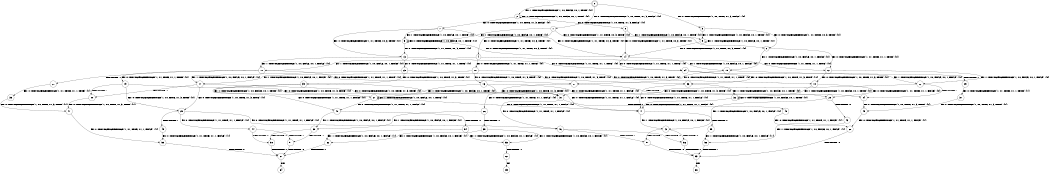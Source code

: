 digraph BCG {
size = "7, 10.5";
center = TRUE;
node [shape = circle];
0 [peripheries = 2];
0 -> 1 [label = "EX !0 !ATOMIC_EXCH_BRANCH (1, +0, TRUE, +1, 3, FALSE) !{0}"];
0 -> 2 [label = "EX !1 !ATOMIC_EXCH_BRANCH (1, +0, FALSE, +0, 1, TRUE) !{0}"];
0 -> 3 [label = "EX !0 !ATOMIC_EXCH_BRANCH (1, +0, TRUE, +1, 3, FALSE) !{0}"];
1 -> 4 [label = "EX !0 !ATOMIC_EXCH_BRANCH (1, +1, TRUE, +0, 3, TRUE) !{0}"];
1 -> 5 [label = "EX !1 !ATOMIC_EXCH_BRANCH (1, +0, FALSE, +0, 1, TRUE) !{0}"];
1 -> 6 [label = "EX !0 !ATOMIC_EXCH_BRANCH (1, +1, TRUE, +0, 3, TRUE) !{0}"];
2 -> 2 [label = "EX !1 !ATOMIC_EXCH_BRANCH (1, +0, FALSE, +0, 1, TRUE) !{0}"];
2 -> 7 [label = "EX !0 !ATOMIC_EXCH_BRANCH (1, +0, TRUE, +1, 3, FALSE) !{0}"];
2 -> 8 [label = "EX !0 !ATOMIC_EXCH_BRANCH (1, +0, TRUE, +1, 3, FALSE) !{0}"];
3 -> 9 [label = "EX !1 !ATOMIC_EXCH_BRANCH (1, +0, FALSE, +0, 1, TRUE) !{0}"];
3 -> 6 [label = "EX !0 !ATOMIC_EXCH_BRANCH (1, +1, TRUE, +0, 3, TRUE) !{0}"];
4 -> 10 [label = "EX !0 !ATOMIC_EXCH_BRANCH (1, +1, TRUE, +1, 1, TRUE) !{0}"];
4 -> 11 [label = "EX !1 !ATOMIC_EXCH_BRANCH (1, +0, FALSE, +0, 1, FALSE) !{0}"];
4 -> 12 [label = "EX !0 !ATOMIC_EXCH_BRANCH (1, +1, TRUE, +1, 1, TRUE) !{0}"];
5 -> 13 [label = "EX !0 !ATOMIC_EXCH_BRANCH (1, +1, TRUE, +0, 3, TRUE) !{0}"];
5 -> 5 [label = "EX !1 !ATOMIC_EXCH_BRANCH (1, +0, FALSE, +0, 1, TRUE) !{0}"];
5 -> 14 [label = "EX !0 !ATOMIC_EXCH_BRANCH (1, +1, TRUE, +0, 3, TRUE) !{0}"];
6 -> 15 [label = "EX !1 !ATOMIC_EXCH_BRANCH (1, +0, FALSE, +0, 1, FALSE) !{0}"];
6 -> 12 [label = "EX !0 !ATOMIC_EXCH_BRANCH (1, +1, TRUE, +1, 1, TRUE) !{0}"];
7 -> 13 [label = "EX !0 !ATOMIC_EXCH_BRANCH (1, +1, TRUE, +0, 3, TRUE) !{0}"];
7 -> 5 [label = "EX !1 !ATOMIC_EXCH_BRANCH (1, +0, FALSE, +0, 1, TRUE) !{0}"];
7 -> 14 [label = "EX !0 !ATOMIC_EXCH_BRANCH (1, +1, TRUE, +0, 3, TRUE) !{0}"];
8 -> 9 [label = "EX !1 !ATOMIC_EXCH_BRANCH (1, +0, FALSE, +0, 1, TRUE) !{0}"];
8 -> 14 [label = "EX !0 !ATOMIC_EXCH_BRANCH (1, +1, TRUE, +0, 3, TRUE) !{0}"];
9 -> 9 [label = "EX !1 !ATOMIC_EXCH_BRANCH (1, +0, FALSE, +0, 1, TRUE) !{0}"];
9 -> 14 [label = "EX !0 !ATOMIC_EXCH_BRANCH (1, +1, TRUE, +0, 3, TRUE) !{0}"];
10 -> 16 [label = "EX !0 !ATOMIC_EXCH_BRANCH (1, +0, TRUE, +1, 3, TRUE) !{0}"];
10 -> 17 [label = "EX !1 !ATOMIC_EXCH_BRANCH (1, +0, FALSE, +0, 1, FALSE) !{0}"];
10 -> 18 [label = "EX !0 !ATOMIC_EXCH_BRANCH (1, +0, TRUE, +1, 3, TRUE) !{0}"];
11 -> 19 [label = "EX !0 !ATOMIC_EXCH_BRANCH (1, +1, TRUE, +1, 1, TRUE) !{0}"];
11 -> 20 [label = "TERMINATE !1"];
11 -> 21 [label = "EX !0 !ATOMIC_EXCH_BRANCH (1, +1, TRUE, +1, 1, TRUE) !{0}"];
12 -> 22 [label = "EX !1 !ATOMIC_EXCH_BRANCH (1, +0, FALSE, +0, 1, FALSE) !{0}"];
12 -> 18 [label = "EX !0 !ATOMIC_EXCH_BRANCH (1, +0, TRUE, +1, 3, TRUE) !{0}"];
13 -> 23 [label = "EX !0 !ATOMIC_EXCH_BRANCH (1, +1, TRUE, +1, 1, TRUE) !{0}"];
13 -> 11 [label = "EX !1 !ATOMIC_EXCH_BRANCH (1, +0, FALSE, +0, 1, FALSE) !{0}"];
13 -> 24 [label = "EX !0 !ATOMIC_EXCH_BRANCH (1, +1, TRUE, +1, 1, TRUE) !{0}"];
14 -> 15 [label = "EX !1 !ATOMIC_EXCH_BRANCH (1, +0, FALSE, +0, 1, FALSE) !{0}"];
14 -> 24 [label = "EX !0 !ATOMIC_EXCH_BRANCH (1, +1, TRUE, +1, 1, TRUE) !{0}"];
15 -> 25 [label = "TERMINATE !1"];
15 -> 21 [label = "EX !0 !ATOMIC_EXCH_BRANCH (1, +1, TRUE, +1, 1, TRUE) !{0}"];
16 -> 26 [label = "EX !0 !ATOMIC_EXCH_BRANCH (1, +1, TRUE, +1, 1, FALSE) !{0}"];
16 -> 27 [label = "EX !1 !ATOMIC_EXCH_BRANCH (1, +0, FALSE, +0, 1, TRUE) !{0}"];
16 -> 28 [label = "EX !0 !ATOMIC_EXCH_BRANCH (1, +1, TRUE, +1, 1, FALSE) !{0}"];
17 -> 29 [label = "EX !0 !ATOMIC_EXCH_BRANCH (1, +0, TRUE, +1, 3, TRUE) !{0}"];
17 -> 30 [label = "TERMINATE !1"];
17 -> 31 [label = "EX !0 !ATOMIC_EXCH_BRANCH (1, +0, TRUE, +1, 3, TRUE) !{0}"];
18 -> 32 [label = "EX !1 !ATOMIC_EXCH_BRANCH (1, +0, FALSE, +0, 1, TRUE) !{0}"];
18 -> 28 [label = "EX !0 !ATOMIC_EXCH_BRANCH (1, +1, TRUE, +1, 1, FALSE) !{0}"];
19 -> 29 [label = "EX !0 !ATOMIC_EXCH_BRANCH (1, +0, TRUE, +1, 3, TRUE) !{0}"];
19 -> 30 [label = "TERMINATE !1"];
19 -> 31 [label = "EX !0 !ATOMIC_EXCH_BRANCH (1, +0, TRUE, +1, 3, TRUE) !{0}"];
20 -> 33 [label = "EX !0 !ATOMIC_EXCH_BRANCH (1, +1, TRUE, +1, 1, TRUE) !{1}"];
21 -> 34 [label = "TERMINATE !1"];
21 -> 31 [label = "EX !0 !ATOMIC_EXCH_BRANCH (1, +0, TRUE, +1, 3, TRUE) !{0}"];
22 -> 34 [label = "TERMINATE !1"];
22 -> 31 [label = "EX !0 !ATOMIC_EXCH_BRANCH (1, +0, TRUE, +1, 3, TRUE) !{0}"];
23 -> 35 [label = "EX !0 !ATOMIC_EXCH_BRANCH (1, +0, TRUE, +1, 3, TRUE) !{0}"];
23 -> 17 [label = "EX !1 !ATOMIC_EXCH_BRANCH (1, +0, FALSE, +0, 1, FALSE) !{0}"];
23 -> 36 [label = "EX !0 !ATOMIC_EXCH_BRANCH (1, +0, TRUE, +1, 3, TRUE) !{0}"];
24 -> 22 [label = "EX !1 !ATOMIC_EXCH_BRANCH (1, +0, FALSE, +0, 1, FALSE) !{0}"];
24 -> 36 [label = "EX !0 !ATOMIC_EXCH_BRANCH (1, +0, TRUE, +1, 3, TRUE) !{0}"];
25 -> 37 [label = "EX !0 !ATOMIC_EXCH_BRANCH (1, +1, TRUE, +1, 1, TRUE) !{1}"];
26 -> 38 [label = "EX !1 !ATOMIC_EXCH_BRANCH (1, +0, FALSE, +0, 1, FALSE) !{0}"];
26 -> 39 [label = "TERMINATE !0"];
27 -> 40 [label = "EX !0 !ATOMIC_EXCH_BRANCH (1, +1, TRUE, +1, 1, FALSE) !{0}"];
27 -> 27 [label = "EX !1 !ATOMIC_EXCH_BRANCH (1, +0, FALSE, +0, 1, TRUE) !{0}"];
27 -> 41 [label = "EX !0 !ATOMIC_EXCH_BRANCH (1, +1, TRUE, +1, 1, FALSE) !{0}"];
28 -> 42 [label = "EX !1 !ATOMIC_EXCH_BRANCH (1, +0, FALSE, +0, 1, FALSE) !{0}"];
28 -> 43 [label = "TERMINATE !0"];
29 -> 44 [label = "EX !0 !ATOMIC_EXCH_BRANCH (1, +1, TRUE, +1, 1, FALSE) !{0}"];
29 -> 45 [label = "TERMINATE !1"];
29 -> 46 [label = "EX !0 !ATOMIC_EXCH_BRANCH (1, +1, TRUE, +1, 1, FALSE) !{0}"];
30 -> 47 [label = "EX !0 !ATOMIC_EXCH_BRANCH (1, +0, TRUE, +1, 3, TRUE) !{1}"];
31 -> 48 [label = "TERMINATE !1"];
31 -> 46 [label = "EX !0 !ATOMIC_EXCH_BRANCH (1, +1, TRUE, +1, 1, FALSE) !{0}"];
32 -> 32 [label = "EX !1 !ATOMIC_EXCH_BRANCH (1, +0, FALSE, +0, 1, TRUE) !{0}"];
32 -> 41 [label = "EX !0 !ATOMIC_EXCH_BRANCH (1, +1, TRUE, +1, 1, FALSE) !{0}"];
33 -> 47 [label = "EX !0 !ATOMIC_EXCH_BRANCH (1, +0, TRUE, +1, 3, TRUE) !{1}"];
34 -> 49 [label = "EX !0 !ATOMIC_EXCH_BRANCH (1, +0, TRUE, +1, 3, TRUE) !{1}"];
35 -> 40 [label = "EX !0 !ATOMIC_EXCH_BRANCH (1, +1, TRUE, +1, 1, FALSE) !{0}"];
35 -> 27 [label = "EX !1 !ATOMIC_EXCH_BRANCH (1, +0, FALSE, +0, 1, TRUE) !{0}"];
35 -> 41 [label = "EX !0 !ATOMIC_EXCH_BRANCH (1, +1, TRUE, +1, 1, FALSE) !{0}"];
36 -> 32 [label = "EX !1 !ATOMIC_EXCH_BRANCH (1, +0, FALSE, +0, 1, TRUE) !{0}"];
36 -> 41 [label = "EX !0 !ATOMIC_EXCH_BRANCH (1, +1, TRUE, +1, 1, FALSE) !{0}"];
37 -> 49 [label = "EX !0 !ATOMIC_EXCH_BRANCH (1, +0, TRUE, +1, 3, TRUE) !{1}"];
38 -> 50 [label = "TERMINATE !0"];
38 -> 51 [label = "TERMINATE !1"];
39 -> 52 [label = "EX !1 !ATOMIC_EXCH_BRANCH (1, +0, FALSE, +0, 1, FALSE) !{1}"];
39 -> 53 [label = "EX !1 !ATOMIC_EXCH_BRANCH (1, +0, FALSE, +0, 1, FALSE) !{1}"];
40 -> 38 [label = "EX !1 !ATOMIC_EXCH_BRANCH (1, +0, FALSE, +0, 1, FALSE) !{0}"];
40 -> 54 [label = "TERMINATE !0"];
41 -> 42 [label = "EX !1 !ATOMIC_EXCH_BRANCH (1, +0, FALSE, +0, 1, FALSE) !{0}"];
41 -> 55 [label = "TERMINATE !0"];
42 -> 56 [label = "TERMINATE !0"];
42 -> 57 [label = "TERMINATE !1"];
43 -> 58 [label = "EX !1 !ATOMIC_EXCH_BRANCH (1, +0, FALSE, +0, 1, FALSE) !{1}"];
44 -> 50 [label = "TERMINATE !0"];
44 -> 51 [label = "TERMINATE !1"];
45 -> 59 [label = "EX !0 !ATOMIC_EXCH_BRANCH (1, +1, TRUE, +1, 1, FALSE) !{1}"];
46 -> 56 [label = "TERMINATE !0"];
46 -> 57 [label = "TERMINATE !1"];
47 -> 59 [label = "EX !0 !ATOMIC_EXCH_BRANCH (1, +1, TRUE, +1, 1, FALSE) !{1}"];
48 -> 60 [label = "EX !0 !ATOMIC_EXCH_BRANCH (1, +1, TRUE, +1, 1, FALSE) !{1}"];
49 -> 60 [label = "EX !0 !ATOMIC_EXCH_BRANCH (1, +1, TRUE, +1, 1, FALSE) !{1}"];
50 -> 61 [label = "TERMINATE !1"];
51 -> 61 [label = "TERMINATE !0"];
52 -> 61 [label = "TERMINATE !1"];
53 -> 62 [label = "TERMINATE !1"];
54 -> 52 [label = "EX !1 !ATOMIC_EXCH_BRANCH (1, +0, FALSE, +0, 1, FALSE) !{1}"];
54 -> 53 [label = "EX !1 !ATOMIC_EXCH_BRANCH (1, +0, FALSE, +0, 1, FALSE) !{1}"];
55 -> 58 [label = "EX !1 !ATOMIC_EXCH_BRANCH (1, +0, FALSE, +0, 1, FALSE) !{1}"];
56 -> 63 [label = "TERMINATE !1"];
57 -> 63 [label = "TERMINATE !0"];
58 -> 63 [label = "TERMINATE !1"];
59 -> 61 [label = "TERMINATE !0"];
60 -> 63 [label = "TERMINATE !0"];
61 -> 64 [label = "exit"];
62 -> 65 [label = "exit"];
63 -> 66 [label = "exit"];
}
